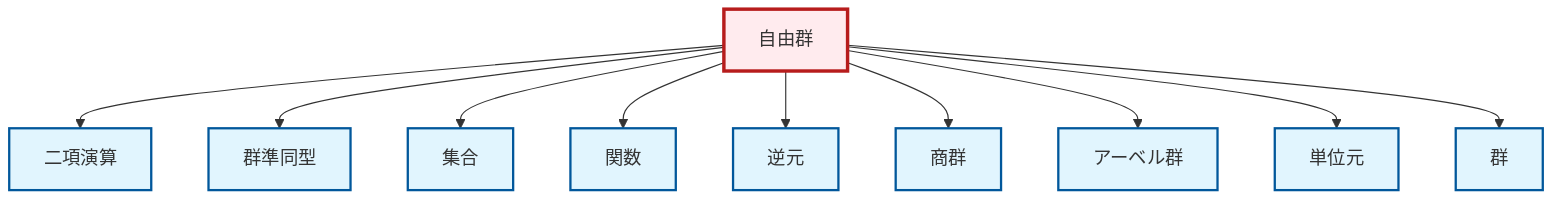 graph TD
    classDef definition fill:#e1f5fe,stroke:#01579b,stroke-width:2px
    classDef theorem fill:#f3e5f5,stroke:#4a148c,stroke-width:2px
    classDef axiom fill:#fff3e0,stroke:#e65100,stroke-width:2px
    classDef example fill:#e8f5e9,stroke:#1b5e20,stroke-width:2px
    classDef current fill:#ffebee,stroke:#b71c1c,stroke-width:3px
    def-abelian-group["アーベル群"]:::definition
    def-binary-operation["二項演算"]:::definition
    def-inverse-element["逆元"]:::definition
    def-identity-element["単位元"]:::definition
    def-free-group["自由群"]:::definition
    def-group["群"]:::definition
    def-quotient-group["商群"]:::definition
    def-homomorphism["群準同型"]:::definition
    def-function["関数"]:::definition
    def-set["集合"]:::definition
    def-free-group --> def-binary-operation
    def-free-group --> def-homomorphism
    def-free-group --> def-set
    def-free-group --> def-function
    def-free-group --> def-inverse-element
    def-free-group --> def-quotient-group
    def-free-group --> def-abelian-group
    def-free-group --> def-identity-element
    def-free-group --> def-group
    class def-free-group current